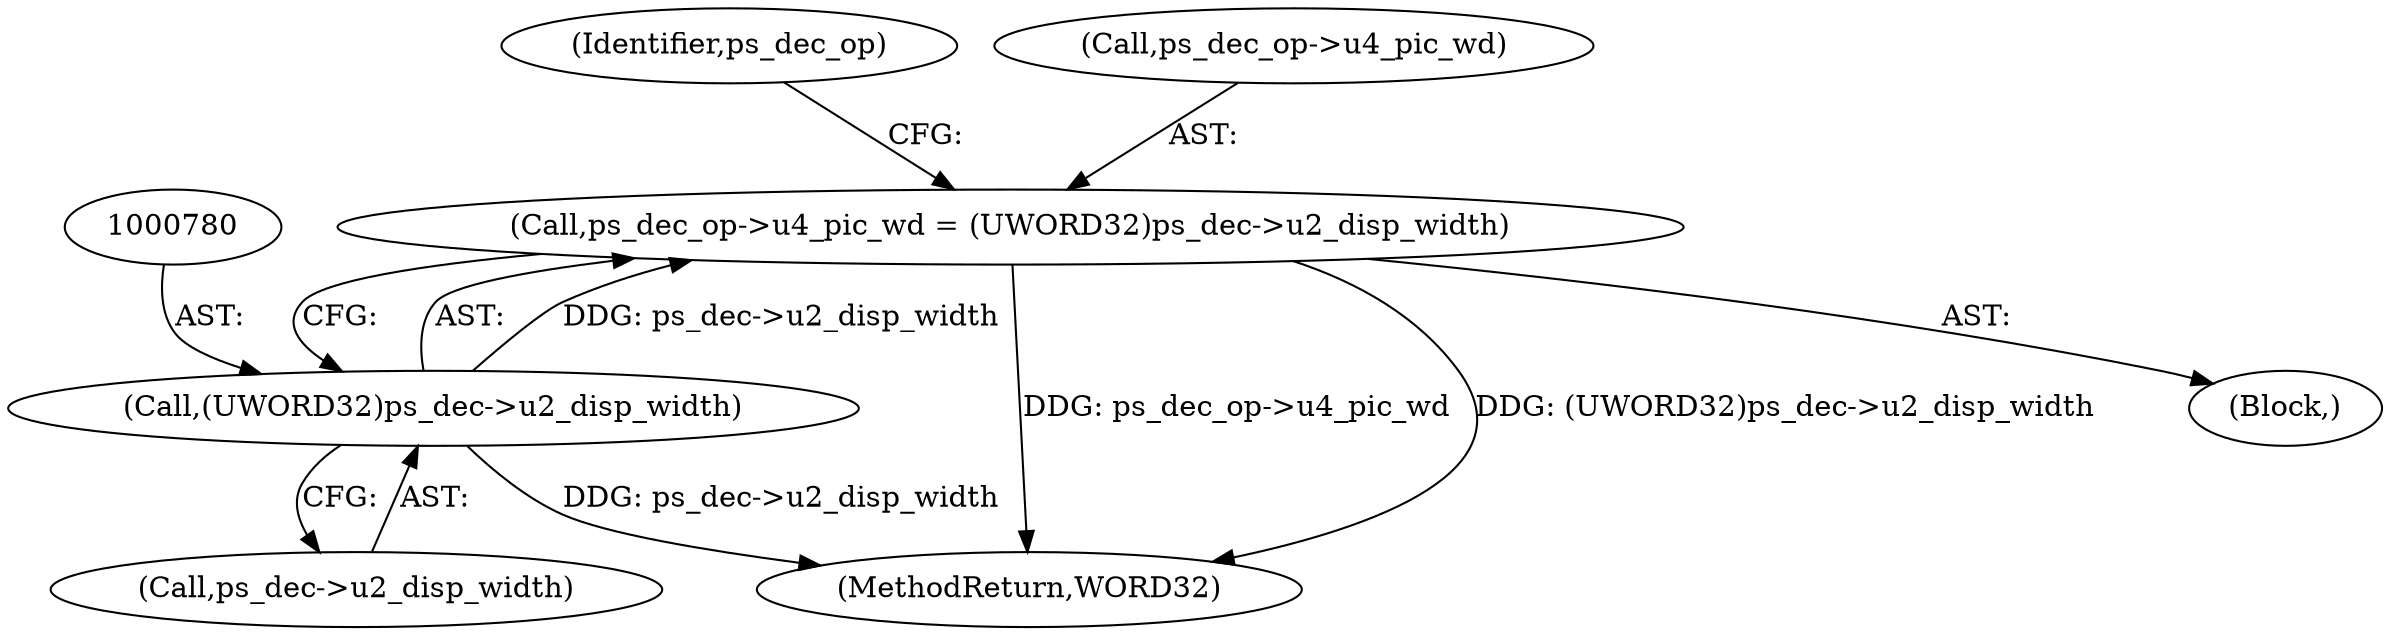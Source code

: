 digraph "0_Android_326fe991a4b7971e8aeaf4ac775491dd8abd85bb@pointer" {
"1000775" [label="(Call,ps_dec_op->u4_pic_wd = (UWORD32)ps_dec->u2_disp_width)"];
"1000779" [label="(Call,(UWORD32)ps_dec->u2_disp_width)"];
"1000779" [label="(Call,(UWORD32)ps_dec->u2_disp_width)"];
"1000786" [label="(Identifier,ps_dec_op)"];
"1000776" [label="(Call,ps_dec_op->u4_pic_wd)"];
"1000781" [label="(Call,ps_dec->u2_disp_width)"];
"1000775" [label="(Call,ps_dec_op->u4_pic_wd = (UWORD32)ps_dec->u2_disp_width)"];
"1002147" [label="(MethodReturn,WORD32)"];
"1000712" [label="(Block,)"];
"1000775" -> "1000712"  [label="AST: "];
"1000775" -> "1000779"  [label="CFG: "];
"1000776" -> "1000775"  [label="AST: "];
"1000779" -> "1000775"  [label="AST: "];
"1000786" -> "1000775"  [label="CFG: "];
"1000775" -> "1002147"  [label="DDG: ps_dec_op->u4_pic_wd"];
"1000775" -> "1002147"  [label="DDG: (UWORD32)ps_dec->u2_disp_width"];
"1000779" -> "1000775"  [label="DDG: ps_dec->u2_disp_width"];
"1000779" -> "1000781"  [label="CFG: "];
"1000780" -> "1000779"  [label="AST: "];
"1000781" -> "1000779"  [label="AST: "];
"1000779" -> "1002147"  [label="DDG: ps_dec->u2_disp_width"];
}
